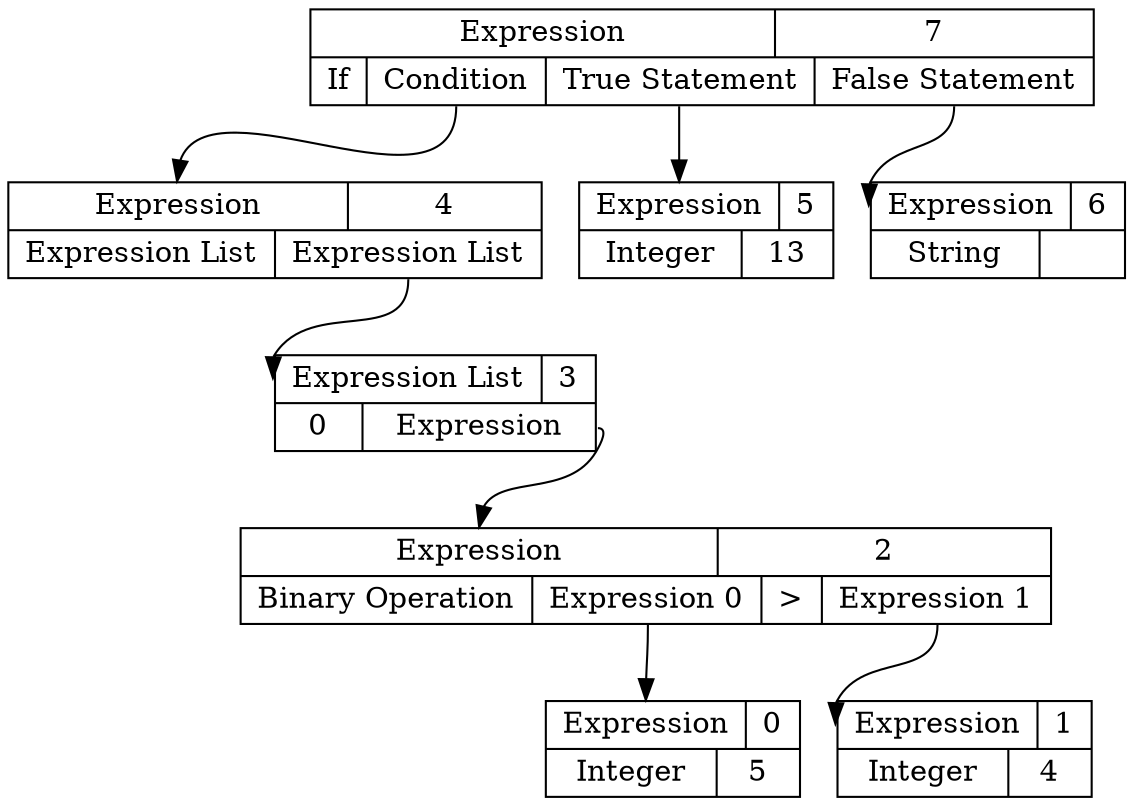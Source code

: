 digraph ast {
7 [shape=record, label="{ { <ptr> Expression | 7 } |{ If | <cond> Condition | <tstmt> True Statement | <fstmt> False Statement } } "];
4 [shape=record, label="{ { <ptr> Expression | 4 } |{ Expression List | <explist> Expression List} }"];
2 [shape=record, label="{ { <ptr> Expression | 2 } |{ Binary Operation | <exp0> Expression 0 | \> | <exp1> Expression 1} }"];
0 [shape=record, label="{ { <ptr> Expression | 0 } |{ Integer | 5 } }"];
2:exp0 -> 0:ptr
1 [shape=record, label="{ { <ptr> Expression | 1 } |{ Integer | 4 } }"];
2:exp1 -> 1:ptr
3:pos0 -> 2:ptr;
3 [shape=record, label="{ { <ptr> Expression List | 3 } | { 0 | <pos0> Expression } }"];
4:explist -> 3:ptr
7:cond -> 4:ptr
5 [shape=record, label="{ { <ptr> Expression | 5 } |{ Integer | 13 } }"];
7:tstmt -> 5:ptr
6 [shape=record, label="{ { <ptr> Expression | 6 } |{ String |   } }"];
7:fstmt -> 6:ptr
}
